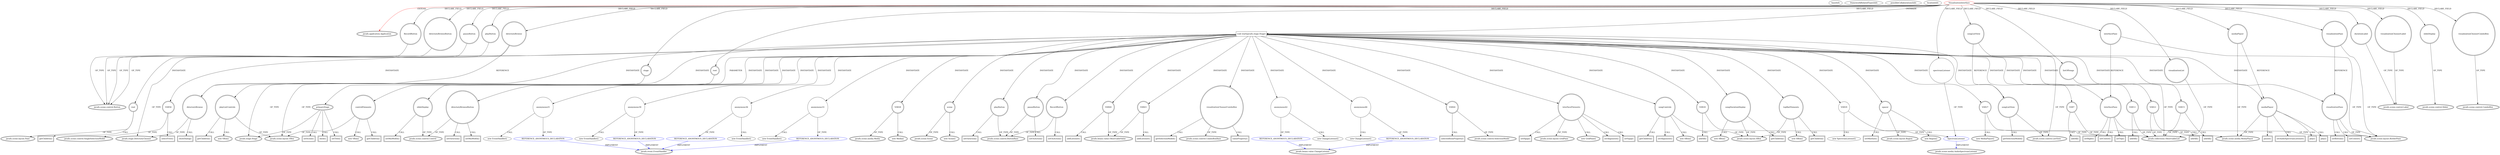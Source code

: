 digraph {
baseInfo[graphId=1511,category="extension_graph",isAnonymous=false,possibleRelation=true]
frameworkRelatedTypesInfo[0="javafx.application.Application"]
possibleCollaborationsInfo[0="1511~OVERRIDING_METHOD_DECLARATION-INSTANTIATION-FIELD_DECLARATION-~javafx.application.Application ~javafx.scene.media.AudioSpectrumListener ~false~false",1="1511~OVERRIDING_METHOD_DECLARATION-INSTANTIATION-~javafx.application.Application ~javafx.beans.value.ChangeListener ~false~true",2="1511~OVERRIDING_METHOD_DECLARATION-INSTANTIATION-~javafx.application.Application ~javafx.event.EventHandler ~false~true"]
locationInfo[projectName="Tsaru-Java-MP3-Visualizations",filePath="/Tsaru-Java-MP3-Visualizations/Java-MP3-Visualizations-master/mp3 Visualization/src/VisualizationInterface.java",contextSignature="VisualizationInterface",graphId="1511"]
0[label="VisualizationInterface",vertexType="ROOT_CLIENT_CLASS_DECLARATION",isFrameworkType=false,color=red]
1[label="javafx.application.Application",vertexType="FRAMEWORK_CLASS_TYPE",isFrameworkType=true,peripheries=2]
2[label="RecordButton",vertexType="FIELD_DECLARATION",isFrameworkType=true,peripheries=2,shape=circle]
3[label="javafx.scene.control.Button",vertexType="FRAMEWORK_CLASS_TYPE",isFrameworkType=true,peripheries=2]
4[label="directoryBrowse",vertexType="FIELD_DECLARATION",isFrameworkType=true,peripheries=2,shape=circle]
5[label="javafx.stage.DirectoryChooser",vertexType="FRAMEWORK_CLASS_TYPE",isFrameworkType=true,peripheries=2]
6[label="directoryBrowseButton",vertexType="FIELD_DECLARATION",isFrameworkType=true,peripheries=2,shape=circle]
8[label="durationLabel",vertexType="FIELD_DECLARATION",isFrameworkType=true,peripheries=2,shape=circle]
9[label="javafx.scene.control.Label",vertexType="FRAMEWORK_CLASS_TYPE",isFrameworkType=true,peripheries=2]
10[label="interfacePane",vertexType="FIELD_DECLARATION",isFrameworkType=true,peripheries=2,shape=circle]
11[label="javafx.scene.layout.BorderPane",vertexType="FRAMEWORK_CLASS_TYPE",isFrameworkType=true,peripheries=2]
12[label="listOfSongs",vertexType="FIELD_DECLARATION",isFrameworkType=true,peripheries=2,shape=circle]
13[label="javafx.collections.ObservableList",vertexType="FRAMEWORK_INTERFACE_TYPE",isFrameworkType=true,peripheries=2]
14[label="mediaPlayer",vertexType="FIELD_DECLARATION",isFrameworkType=true,peripheries=2,shape=circle]
15[label="javafx.scene.media.MediaPlayer",vertexType="FRAMEWORK_CLASS_TYPE",isFrameworkType=true,peripheries=2]
16[label="pauseButton",vertexType="FIELD_DECLARATION",isFrameworkType=true,peripheries=2,shape=circle]
18[label="playButton",vertexType="FIELD_DECLARATION",isFrameworkType=true,peripheries=2,shape=circle]
20[label="root",vertexType="FIELD_DECLARATION",isFrameworkType=true,peripheries=2,shape=circle]
21[label="javafx.scene.layout.VBox",vertexType="FRAMEWORK_CLASS_TYPE",isFrameworkType=true,peripheries=2]
22[label="slideDisplay",vertexType="FIELD_DECLARATION",isFrameworkType=true,peripheries=2,shape=circle]
23[label="javafx.scene.control.Slider",vertexType="FRAMEWORK_CLASS_TYPE",isFrameworkType=true,peripheries=2]
24[label="songListView",vertexType="FIELD_DECLARATION",isFrameworkType=true,peripheries=2,shape=circle]
25[label="javafx.scene.control.ListView",vertexType="FRAMEWORK_CLASS_TYPE",isFrameworkType=true,peripheries=2]
26[label="spectrumListener",vertexType="FIELD_DECLARATION",isFrameworkType=false,shape=circle]
27[label="SpectrumListener",vertexType="REFERENCE_CLIENT_CLASS_DECLARATION",isFrameworkType=false,color=blue]
28[label="javafx.scene.media.AudioSpectrumListener",vertexType="FRAMEWORK_INTERFACE_TYPE",isFrameworkType=true,peripheries=2]
29[label="stage",vertexType="FIELD_DECLARATION",isFrameworkType=true,peripheries=2,shape=circle]
30[label="javafx.stage.Stage",vertexType="FRAMEWORK_CLASS_TYPE",isFrameworkType=true,peripheries=2]
31[label="visualizationChooserComboBox",vertexType="FIELD_DECLARATION",isFrameworkType=true,peripheries=2,shape=circle]
32[label="javafx.scene.control.ComboBox",vertexType="FRAMEWORK_CLASS_TYPE",isFrameworkType=true,peripheries=2]
33[label="visualizationChooserLabel",vertexType="FIELD_DECLARATION",isFrameworkType=true,peripheries=2,shape=circle]
35[label="visualizationList",vertexType="FIELD_DECLARATION",isFrameworkType=true,peripheries=2,shape=circle]
37[label="visualizationPane",vertexType="FIELD_DECLARATION",isFrameworkType=true,peripheries=2,shape=circle]
39[label="void start(javafx.stage.Stage)",vertexType="OVERRIDING_METHOD_DECLARATION",isFrameworkType=false,shape=box]
40[label="primaryStage",vertexType="PARAMETER_DECLARATION",isFrameworkType=true,peripheries=2]
43[label="setTitle()",vertexType="INSIDE_CALL",isFrameworkType=true,peripheries=2,shape=box]
45[label="scene",vertexType="VARIABLE_EXPRESION",isFrameworkType=true,peripheries=2,shape=circle]
46[label="javafx.scene.Scene",vertexType="FRAMEWORK_CLASS_TYPE",isFrameworkType=true,peripheries=2]
44[label="new Scene()",vertexType="CONSTRUCTOR_CALL",isFrameworkType=true,peripheries=2]
48[label="interfaceElements",vertexType="VARIABLE_EXPRESION",isFrameworkType=true,peripheries=2,shape=circle]
49[label="javafx.scene.layout.GridPane",vertexType="FRAMEWORK_CLASS_TYPE",isFrameworkType=true,peripheries=2]
47[label="new GridPane()",vertexType="CONSTRUCTOR_CALL",isFrameworkType=true,peripheries=2]
51[label="setAlignment()",vertexType="INSIDE_CALL",isFrameworkType=true,peripheries=2,shape=box]
53[label="setVgap()",vertexType="INSIDE_CALL",isFrameworkType=true,peripheries=2,shape=box]
55[label="setHgap()",vertexType="INSIDE_CALL",isFrameworkType=true,peripheries=2,shape=box]
57[label="topBarElements",vertexType="VARIABLE_EXPRESION",isFrameworkType=true,peripheries=2,shape=circle]
58[label="javafx.scene.layout.HBox",vertexType="FRAMEWORK_CLASS_TYPE",isFrameworkType=true,peripheries=2]
56[label="new HBox()",vertexType="CONSTRUCTOR_CALL",isFrameworkType=true,peripheries=2]
59[label="VAR7",vertexType="VARIABLE_EXPRESION",isFrameworkType=true,peripheries=2,shape=circle]
60[label="addAll()",vertexType="INSIDE_CALL",isFrameworkType=true,peripheries=2,shape=box]
63[label="getChildren()",vertexType="INSIDE_CALL",isFrameworkType=true,peripheries=2,shape=box]
65[label="controlElements",vertexType="VARIABLE_EXPRESION",isFrameworkType=true,peripheries=2,shape=circle]
64[label="new VBox()",vertexType="CONSTRUCTOR_CALL",isFrameworkType=true,peripheries=2]
68[label="playListControls",vertexType="VARIABLE_EXPRESION",isFrameworkType=true,peripheries=2,shape=circle]
67[label="new VBox()",vertexType="CONSTRUCTOR_CALL",isFrameworkType=true,peripheries=2]
70[label="directoryBrowseButton",vertexType="VARIABLE_EXPRESION",isFrameworkType=true,peripheries=2,shape=circle]
72[label="javafx.scene.control.Control",vertexType="FRAMEWORK_CLASS_TYPE",isFrameworkType=true,peripheries=2]
71[label="setMinWidth()",vertexType="INSIDE_CALL",isFrameworkType=true,peripheries=2,shape=box]
73[label="VAR12",vertexType="VARIABLE_EXPRESION",isFrameworkType=true,peripheries=2,shape=circle]
74[label="addAll()",vertexType="INSIDE_CALL",isFrameworkType=true,peripheries=2,shape=box]
77[label="getChildren()",vertexType="INSIDE_CALL",isFrameworkType=true,peripheries=2,shape=box]
79[label="songControls",vertexType="VARIABLE_EXPRESION",isFrameworkType=true,peripheries=2,shape=circle]
78[label="new HBox()",vertexType="CONSTRUCTOR_CALL",isFrameworkType=true,peripheries=2]
81[label="VAR15",vertexType="VARIABLE_EXPRESION",isFrameworkType=true,peripheries=2,shape=circle]
82[label="addAll()",vertexType="INSIDE_CALL",isFrameworkType=true,peripheries=2,shape=box]
85[label="getChildren()",vertexType="INSIDE_CALL",isFrameworkType=true,peripheries=2,shape=box]
87[label="setAlignment()",vertexType="INSIDE_CALL",isFrameworkType=true,peripheries=2,shape=box]
89[label="songDurationDisplay",vertexType="VARIABLE_EXPRESION",isFrameworkType=true,peripheries=2,shape=circle]
88[label="new HBox()",vertexType="CONSTRUCTOR_CALL",isFrameworkType=true,peripheries=2]
91[label="slideDisplay",vertexType="VARIABLE_EXPRESION",isFrameworkType=true,peripheries=2,shape=circle]
92[label="setMinWidth()",vertexType="INSIDE_CALL",isFrameworkType=true,peripheries=2,shape=box]
94[label="VAR20",vertexType="VARIABLE_EXPRESION",isFrameworkType=true,peripheries=2,shape=circle]
95[label="addAll()",vertexType="INSIDE_CALL",isFrameworkType=true,peripheries=2,shape=box]
98[label="getChildren()",vertexType="INSIDE_CALL",isFrameworkType=true,peripheries=2,shape=box]
99[label="VAR22",vertexType="VARIABLE_EXPRESION",isFrameworkType=true,peripheries=2,shape=circle]
100[label="addAll()",vertexType="INSIDE_CALL",isFrameworkType=true,peripheries=2,shape=box]
103[label="getChildren()",vertexType="INSIDE_CALL",isFrameworkType=true,peripheries=2,shape=box]
105[label="setOnAction()",vertexType="INSIDE_CALL",isFrameworkType=true,peripheries=2,shape=box]
107[label="anonymous25",vertexType="VARIABLE_EXPRESION",isFrameworkType=false,shape=circle]
108[label="REFERENCE_ANONYMOUS_DECLARATION",vertexType="REFERENCE_ANONYMOUS_DECLARATION",isFrameworkType=false,color=blue]
109[label="javafx.event.EventHandler",vertexType="FRAMEWORK_INTERFACE_TYPE",isFrameworkType=true,peripheries=2]
106[label="new EventHandler()",vertexType="CONSTRUCTOR_CALL",isFrameworkType=false]
110[label="directoryBrowse",vertexType="VARIABLE_EXPRESION",isFrameworkType=true,peripheries=2,shape=circle]
111[label="showDialog()",vertexType="INSIDE_CALL",isFrameworkType=true,peripheries=2,shape=box]
114[label="VAR27",vertexType="VARIABLE_EXPRESION",isFrameworkType=true,peripheries=2,shape=circle]
113[label="new MediaPlayer()",vertexType="CONSTRUCTOR_CALL",isFrameworkType=true,peripheries=2]
117[label="VAR28",vertexType="VARIABLE_EXPRESION",isFrameworkType=true,peripheries=2,shape=circle]
118[label="javafx.scene.media.Media",vertexType="FRAMEWORK_CLASS_TYPE",isFrameworkType=true,peripheries=2]
116[label="new Media()",vertexType="CONSTRUCTOR_CALL",isFrameworkType=true,peripheries=2]
120[label="VAR29",vertexType="VARIABLE_EXPRESION",isFrameworkType=false,shape=circle]
119[label="new SpectrumListener()",vertexType="CONSTRUCTOR_CALL",isFrameworkType=false]
122[label="mediaPlayer",vertexType="VARIABLE_EXPRESION",isFrameworkType=true,peripheries=2,shape=circle]
123[label="setAudioSpectrumListener()",vertexType="INSIDE_CALL",isFrameworkType=true,peripheries=2,shape=box]
126[label="play()",vertexType="INSIDE_CALL",isFrameworkType=true,peripheries=2,shape=box]
127[label="playButton",vertexType="VARIABLE_EXPRESION",isFrameworkType=true,peripheries=2,shape=circle]
129[label="javafx.scene.control.ButtonBase",vertexType="FRAMEWORK_CLASS_TYPE",isFrameworkType=true,peripheries=2]
128[label="setOnAction()",vertexType="INSIDE_CALL",isFrameworkType=true,peripheries=2,shape=box]
131[label="anonymous33",vertexType="VARIABLE_EXPRESION",isFrameworkType=false,shape=circle]
132[label="REFERENCE_ANONYMOUS_DECLARATION",vertexType="REFERENCE_ANONYMOUS_DECLARATION",isFrameworkType=false,color=blue]
130[label="new EventHandler()",vertexType="CONSTRUCTOR_CALL",isFrameworkType=false]
135[label="play()",vertexType="INSIDE_CALL",isFrameworkType=true,peripheries=2,shape=box]
136[label="pauseButton",vertexType="VARIABLE_EXPRESION",isFrameworkType=true,peripheries=2,shape=circle]
137[label="setOnAction()",vertexType="INSIDE_CALL",isFrameworkType=true,peripheries=2,shape=box]
140[label="anonymous36",vertexType="VARIABLE_EXPRESION",isFrameworkType=false,shape=circle]
141[label="REFERENCE_ANONYMOUS_DECLARATION",vertexType="REFERENCE_ANONYMOUS_DECLARATION",isFrameworkType=false,color=blue]
139[label="new EventHandler()",vertexType="CONSTRUCTOR_CALL",isFrameworkType=false]
144[label="pause()",vertexType="INSIDE_CALL",isFrameworkType=true,peripheries=2,shape=box]
145[label="RecordButton",vertexType="VARIABLE_EXPRESION",isFrameworkType=true,peripheries=2,shape=circle]
146[label="setOnAction()",vertexType="INSIDE_CALL",isFrameworkType=true,peripheries=2,shape=box]
149[label="anonymous39",vertexType="VARIABLE_EXPRESION",isFrameworkType=false,shape=circle]
150[label="REFERENCE_ANONYMOUS_DECLARATION",vertexType="REFERENCE_ANONYMOUS_DECLARATION",isFrameworkType=false,color=blue]
148[label="new EventHandler()",vertexType="CONSTRUCTOR_CALL",isFrameworkType=false]
152[label="VAR40",vertexType="VARIABLE_EXPRESION",isFrameworkType=true,peripheries=2,shape=circle]
154[label="javafx.beans.value.ObservableValue",vertexType="FRAMEWORK_INTERFACE_TYPE",isFrameworkType=true,peripheries=2]
153[label="addListener()",vertexType="INSIDE_CALL",isFrameworkType=true,peripheries=2,shape=box]
155[label="visualizationChooserComboBox",vertexType="VARIABLE_EXPRESION",isFrameworkType=true,peripheries=2,shape=circle]
157[label="javafx.scene.control.ComboBoxBase",vertexType="FRAMEWORK_CLASS_TYPE",isFrameworkType=true,peripheries=2]
156[label="valueProperty()",vertexType="INSIDE_CALL",isFrameworkType=true,peripheries=2,shape=box]
159[label="anonymous42",vertexType="VARIABLE_EXPRESION",isFrameworkType=false,shape=circle]
160[label="REFERENCE_ANONYMOUS_DECLARATION",vertexType="REFERENCE_ANONYMOUS_DECLARATION",isFrameworkType=false,color=blue]
161[label="javafx.beans.value.ChangeListener",vertexType="FRAMEWORK_INTERFACE_TYPE",isFrameworkType=true,peripheries=2]
158[label="new ChangeListener()",vertexType="CONSTRUCTOR_CALL",isFrameworkType=false]
162[label="VAR43",vertexType="VARIABLE_EXPRESION",isFrameworkType=true,peripheries=2,shape=circle]
163[label="addListener()",vertexType="INSIDE_CALL",isFrameworkType=true,peripheries=2,shape=box]
165[label="VAR44",vertexType="VARIABLE_EXPRESION",isFrameworkType=true,peripheries=2,shape=circle]
167[label="javafx.scene.control.SelectionModel",vertexType="FRAMEWORK_CLASS_TYPE",isFrameworkType=true,peripheries=2]
166[label="selectedItemProperty()",vertexType="INSIDE_CALL",isFrameworkType=true,peripheries=2,shape=box]
168[label="songListView",vertexType="VARIABLE_EXPRESION",isFrameworkType=true,peripheries=2,shape=circle]
169[label="getSelectionModel()",vertexType="INSIDE_CALL",isFrameworkType=true,peripheries=2,shape=box]
172[label="anonymous46",vertexType="VARIABLE_EXPRESION",isFrameworkType=false,shape=circle]
173[label="REFERENCE_ANONYMOUS_DECLARATION",vertexType="REFERENCE_ANONYMOUS_DECLARATION",isFrameworkType=false,color=blue]
171[label="new ChangeListener()",vertexType="CONSTRUCTOR_CALL",isFrameworkType=false]
175[label="interfacePane",vertexType="VARIABLE_EXPRESION",isFrameworkType=true,peripheries=2,shape=circle]
176[label="setTop()",vertexType="INSIDE_CALL",isFrameworkType=true,peripheries=2,shape=box]
179[label="setRight()",vertexType="INSIDE_CALL",isFrameworkType=true,peripheries=2,shape=box]
180[label="visualizationPane",vertexType="VARIABLE_EXPRESION",isFrameworkType=true,peripheries=2,shape=circle]
181[label="setBottom()",vertexType="INSIDE_CALL",isFrameworkType=true,peripheries=2,shape=box]
184[label="spacer",vertexType="VARIABLE_EXPRESION",isFrameworkType=true,peripheries=2,shape=circle]
185[label="javafx.scene.layout.Region",vertexType="FRAMEWORK_CLASS_TYPE",isFrameworkType=true,peripheries=2]
183[label="new Region()",vertexType="CONSTRUCTOR_CALL",isFrameworkType=true,peripheries=2]
187[label="setMinSize()",vertexType="INSIDE_CALL",isFrameworkType=true,peripheries=2,shape=box]
189[label="setCenter()",vertexType="INSIDE_CALL",isFrameworkType=true,peripheries=2,shape=box]
191[label="setCenter()",vertexType="INSIDE_CALL",isFrameworkType=true,peripheries=2,shape=box]
192[label="root",vertexType="VARIABLE_EXPRESION",isFrameworkType=true,peripheries=2,shape=circle]
194[label="javafx.scene.layout.Pane",vertexType="FRAMEWORK_CLASS_TYPE",isFrameworkType=true,peripheries=2]
193[label="getChildren()",vertexType="INSIDE_CALL",isFrameworkType=true,peripheries=2,shape=box]
196[label="setScene()",vertexType="INSIDE_CALL",isFrameworkType=true,peripheries=2,shape=box]
197[label="VAR56",vertexType="VARIABLE_EXPRESION",isFrameworkType=true,peripheries=2,shape=circle]
199[label="javafx.scene.control.SingleSelectionModel",vertexType="FRAMEWORK_CLASS_TYPE",isFrameworkType=true,peripheries=2]
198[label="selectFirst()",vertexType="INSIDE_CALL",isFrameworkType=true,peripheries=2,shape=box]
201[label="getSelectionModel()",vertexType="INSIDE_CALL",isFrameworkType=true,peripheries=2,shape=box]
203[label="show()",vertexType="INSIDE_CALL",isFrameworkType=true,peripheries=2,shape=box]
0->1[label="EXTEND",color=red]
0->2[label="DECLARE_FIELD"]
2->3[label="OF_TYPE"]
0->4[label="DECLARE_FIELD"]
4->5[label="OF_TYPE"]
0->6[label="DECLARE_FIELD"]
6->3[label="OF_TYPE"]
0->8[label="DECLARE_FIELD"]
8->9[label="OF_TYPE"]
0->10[label="DECLARE_FIELD"]
10->11[label="OF_TYPE"]
0->12[label="DECLARE_FIELD"]
12->13[label="OF_TYPE"]
0->14[label="DECLARE_FIELD"]
14->15[label="OF_TYPE"]
0->16[label="DECLARE_FIELD"]
16->3[label="OF_TYPE"]
0->18[label="DECLARE_FIELD"]
18->3[label="OF_TYPE"]
0->20[label="DECLARE_FIELD"]
20->21[label="OF_TYPE"]
0->22[label="DECLARE_FIELD"]
22->23[label="OF_TYPE"]
0->24[label="DECLARE_FIELD"]
24->25[label="OF_TYPE"]
0->26[label="DECLARE_FIELD"]
27->28[label="IMPLEMENT",color=blue]
26->27[label="OF_TYPE"]
0->29[label="DECLARE_FIELD"]
29->30[label="OF_TYPE"]
0->31[label="DECLARE_FIELD"]
31->32[label="OF_TYPE"]
0->33[label="DECLARE_FIELD"]
33->9[label="OF_TYPE"]
0->35[label="DECLARE_FIELD"]
35->13[label="OF_TYPE"]
0->37[label="DECLARE_FIELD"]
37->11[label="OF_TYPE"]
0->39[label="OVERRIDE"]
40->30[label="OF_TYPE"]
39->40[label="PARAMETER"]
40->43[label="CALL"]
39->45[label="INSTANTIATE"]
45->46[label="OF_TYPE"]
45->44[label="CALL"]
39->48[label="INSTANTIATE"]
48->49[label="OF_TYPE"]
48->47[label="CALL"]
48->51[label="CALL"]
48->53[label="CALL"]
48->55[label="CALL"]
39->57[label="INSTANTIATE"]
57->58[label="OF_TYPE"]
57->56[label="CALL"]
39->59[label="INSTANTIATE"]
59->13[label="OF_TYPE"]
59->60[label="CALL"]
57->63[label="CALL"]
39->65[label="INSTANTIATE"]
65->21[label="OF_TYPE"]
65->64[label="CALL"]
39->68[label="INSTANTIATE"]
68->21[label="OF_TYPE"]
68->67[label="CALL"]
39->70[label="INSTANTIATE"]
70->72[label="OF_TYPE"]
70->71[label="CALL"]
39->73[label="INSTANTIATE"]
73->13[label="OF_TYPE"]
73->74[label="CALL"]
68->77[label="CALL"]
39->79[label="INSTANTIATE"]
79->58[label="OF_TYPE"]
79->78[label="CALL"]
39->81[label="INSTANTIATE"]
81->13[label="OF_TYPE"]
81->82[label="CALL"]
79->85[label="CALL"]
79->87[label="CALL"]
39->89[label="INSTANTIATE"]
89->58[label="OF_TYPE"]
89->88[label="CALL"]
39->91[label="INSTANTIATE"]
91->72[label="OF_TYPE"]
91->92[label="CALL"]
39->94[label="INSTANTIATE"]
94->13[label="OF_TYPE"]
94->95[label="CALL"]
89->98[label="CALL"]
39->99[label="INSTANTIATE"]
99->13[label="OF_TYPE"]
99->100[label="CALL"]
65->103[label="CALL"]
70->105[label="CALL"]
39->107[label="INSTANTIATE"]
108->109[label="IMPLEMENT",color=blue]
107->108[label="OF_TYPE"]
107->106[label="CALL"]
39->110[label="INSTANTIATE"]
4->110[label="REFERENCE"]
110->5[label="OF_TYPE"]
110->111[label="CALL"]
39->114[label="INSTANTIATE"]
114->15[label="OF_TYPE"]
114->113[label="CALL"]
39->117[label="INSTANTIATE"]
117->118[label="OF_TYPE"]
117->116[label="CALL"]
39->120[label="INSTANTIATE"]
120->27[label="OF_TYPE"]
120->119[label="CALL"]
39->122[label="INSTANTIATE"]
14->122[label="REFERENCE"]
122->15[label="OF_TYPE"]
122->123[label="CALL"]
122->126[label="CALL"]
39->127[label="INSTANTIATE"]
127->129[label="OF_TYPE"]
127->128[label="CALL"]
39->131[label="INSTANTIATE"]
132->109[label="IMPLEMENT",color=blue]
131->132[label="OF_TYPE"]
131->130[label="CALL"]
122->135[label="CALL"]
39->136[label="INSTANTIATE"]
136->129[label="OF_TYPE"]
136->137[label="CALL"]
39->140[label="INSTANTIATE"]
141->109[label="IMPLEMENT",color=blue]
140->141[label="OF_TYPE"]
140->139[label="CALL"]
122->144[label="CALL"]
39->145[label="INSTANTIATE"]
145->129[label="OF_TYPE"]
145->146[label="CALL"]
39->149[label="INSTANTIATE"]
150->109[label="IMPLEMENT",color=blue]
149->150[label="OF_TYPE"]
149->148[label="CALL"]
39->152[label="INSTANTIATE"]
152->154[label="OF_TYPE"]
152->153[label="CALL"]
39->155[label="INSTANTIATE"]
155->157[label="OF_TYPE"]
155->156[label="CALL"]
39->159[label="INSTANTIATE"]
160->161[label="IMPLEMENT",color=blue]
159->160[label="OF_TYPE"]
159->158[label="CALL"]
39->162[label="INSTANTIATE"]
162->154[label="OF_TYPE"]
162->163[label="CALL"]
39->165[label="INSTANTIATE"]
165->167[label="OF_TYPE"]
165->166[label="CALL"]
39->168[label="INSTANTIATE"]
24->168[label="REFERENCE"]
168->25[label="OF_TYPE"]
168->169[label="CALL"]
39->172[label="INSTANTIATE"]
173->161[label="IMPLEMENT",color=blue]
172->173[label="OF_TYPE"]
172->171[label="CALL"]
39->175[label="INSTANTIATE"]
10->175[label="REFERENCE"]
175->11[label="OF_TYPE"]
175->176[label="CALL"]
175->179[label="CALL"]
39->180[label="INSTANTIATE"]
37->180[label="REFERENCE"]
180->11[label="OF_TYPE"]
180->181[label="CALL"]
39->184[label="INSTANTIATE"]
184->185[label="OF_TYPE"]
184->183[label="CALL"]
184->187[label="CALL"]
180->189[label="CALL"]
175->191[label="CALL"]
39->192[label="INSTANTIATE"]
192->194[label="OF_TYPE"]
192->193[label="CALL"]
40->196[label="CALL"]
39->197[label="INSTANTIATE"]
197->199[label="OF_TYPE"]
197->198[label="CALL"]
155->201[label="CALL"]
40->203[label="CALL"]
}
